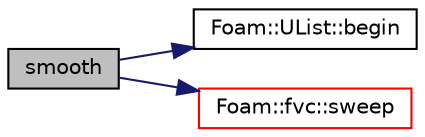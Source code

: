 digraph "smooth"
{
  bgcolor="transparent";
  edge [fontname="Helvetica",fontsize="10",labelfontname="Helvetica",labelfontsize="10"];
  node [fontname="Helvetica",fontsize="10",shape=record];
  rankdir="LR";
  Node329 [label="smooth",height=0.2,width=0.4,color="black", fillcolor="grey75", style="filled", fontcolor="black"];
  Node329 -> Node330 [color="midnightblue",fontsize="10",style="solid",fontname="Helvetica"];
  Node330 [label="Foam::UList::begin",height=0.2,width=0.4,color="black",URL="$a26837.html#a8a0643ef7f391465066f7f07d45ce934",tooltip="Return an iterator to begin traversing the UList. "];
  Node329 -> Node331 [color="midnightblue",fontsize="10",style="solid",fontname="Helvetica"];
  Node331 [label="Foam::fvc::sweep",height=0.2,width=0.4,color="red",URL="$a21861.html#a0ba98d69297b54282b0a15e74ec2ec67"];
}
